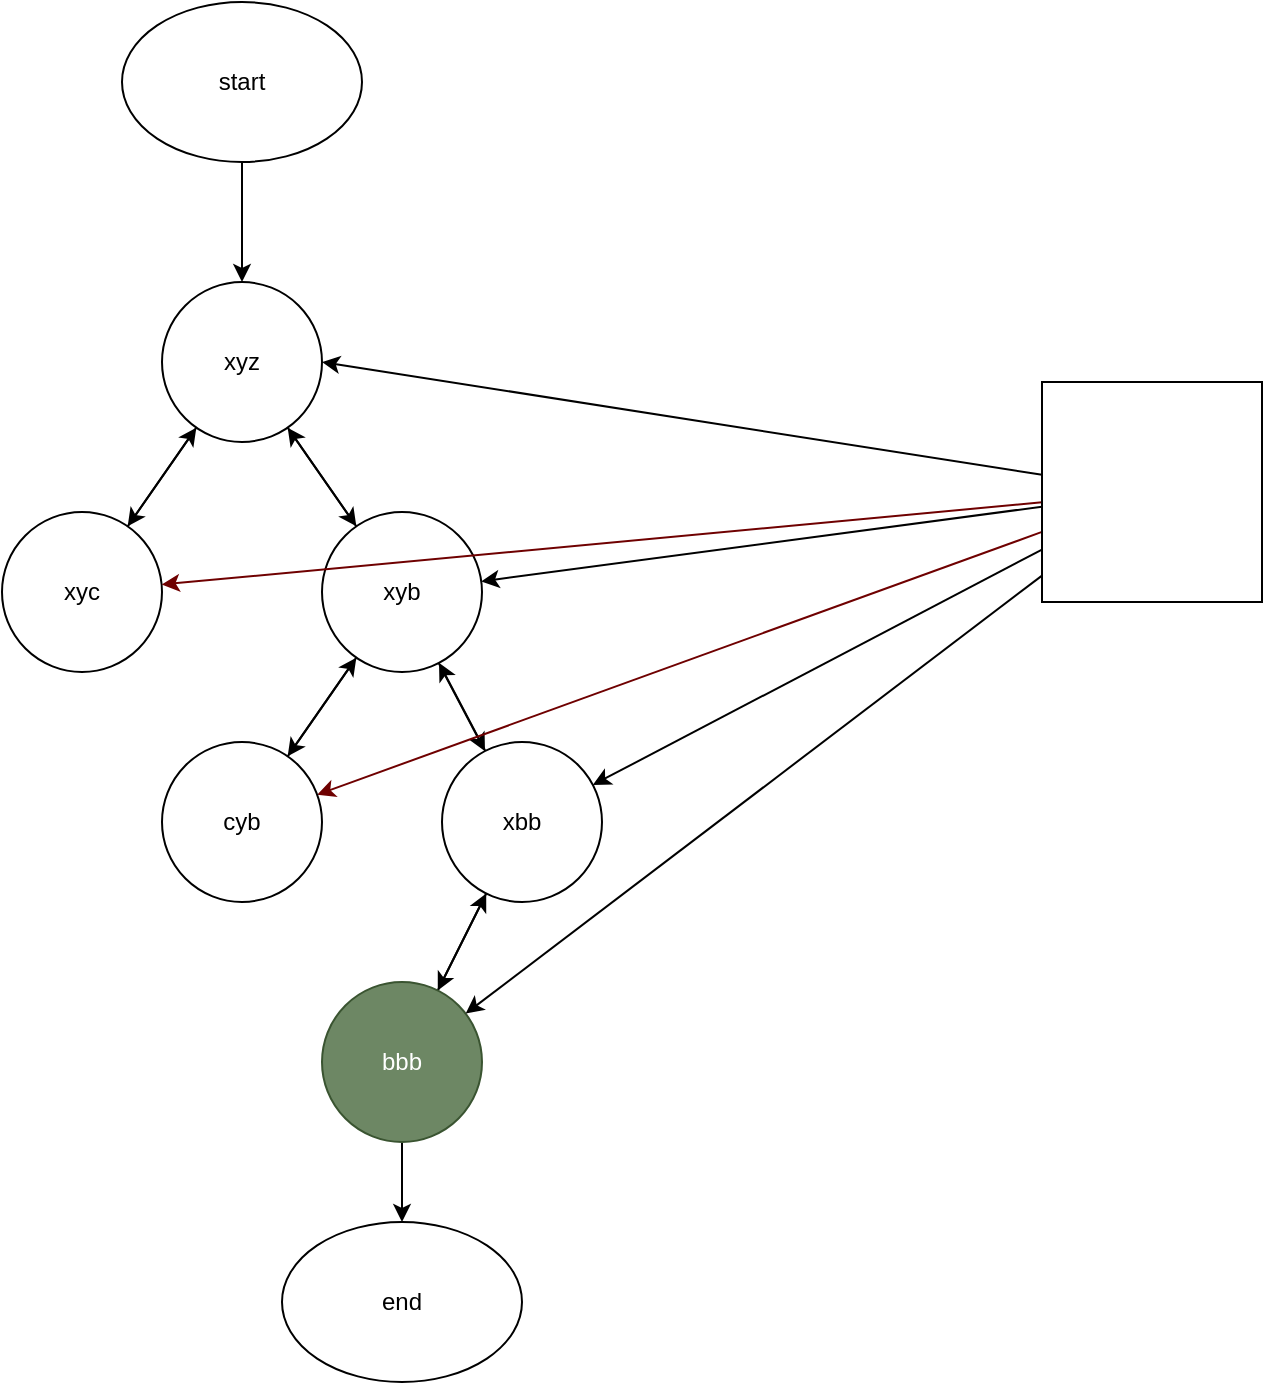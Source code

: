 <mxfile>
    <diagram id="XY1qRTJCCMWIY0rJ6Zri" name="Page-1">
        <mxGraphModel dx="908" dy="628" grid="1" gridSize="10" guides="1" tooltips="1" connect="1" arrows="1" fold="1" page="1" pageScale="1" pageWidth="850" pageHeight="1100" math="0" shadow="0">
            <root>
                <mxCell id="0"/>
                <mxCell id="1" parent="0"/>
                <mxCell id="5" style="edgeStyle=none;html=1;rounded=0;" parent="1" source="2" target="4" edge="1">
                    <mxGeometry relative="1" as="geometry"/>
                </mxCell>
                <mxCell id="8" style="edgeStyle=none;html=1;rounded=0;" parent="1" source="2" target="3" edge="1">
                    <mxGeometry relative="1" as="geometry"/>
                </mxCell>
                <mxCell id="2" value="xyz" style="ellipse;whiteSpace=wrap;html=1;aspect=fixed;gradientColor=none;rounded=0;" parent="1" vertex="1">
                    <mxGeometry x="220" y="210" width="80" height="80" as="geometry"/>
                </mxCell>
                <mxCell id="7" style="edgeStyle=none;html=1;rounded=0;" parent="1" source="3" target="2" edge="1">
                    <mxGeometry relative="1" as="geometry"/>
                </mxCell>
                <mxCell id="3" value="xyc" style="ellipse;whiteSpace=wrap;html=1;aspect=fixed;rounded=0;" parent="1" vertex="1">
                    <mxGeometry x="140" y="325" width="80" height="80" as="geometry"/>
                </mxCell>
                <mxCell id="6" style="edgeStyle=none;html=1;rounded=0;" parent="1" source="4" target="2" edge="1">
                    <mxGeometry relative="1" as="geometry"/>
                </mxCell>
                <mxCell id="10" style="edgeStyle=none;html=1;rounded=0;" parent="1" source="4" target="9" edge="1">
                    <mxGeometry relative="1" as="geometry"/>
                </mxCell>
                <mxCell id="27" style="edgeStyle=none;html=1;" edge="1" parent="1" source="4" target="26">
                    <mxGeometry relative="1" as="geometry"/>
                </mxCell>
                <mxCell id="4" value="xyb" style="ellipse;whiteSpace=wrap;html=1;aspect=fixed;rounded=0;" parent="1" vertex="1">
                    <mxGeometry x="300" y="325" width="80" height="80" as="geometry"/>
                </mxCell>
                <mxCell id="11" style="edgeStyle=none;html=1;rounded=0;" parent="1" source="9" target="4" edge="1">
                    <mxGeometry relative="1" as="geometry"/>
                </mxCell>
                <mxCell id="14" style="edgeStyle=none;html=1;rounded=0;" parent="1" source="9" target="12" edge="1">
                    <mxGeometry relative="1" as="geometry"/>
                </mxCell>
                <mxCell id="9" value="xbb" style="ellipse;whiteSpace=wrap;html=1;aspect=fixed;rounded=0;" parent="1" vertex="1">
                    <mxGeometry x="360" y="440" width="80" height="80" as="geometry"/>
                </mxCell>
                <mxCell id="13" style="edgeStyle=none;html=1;rounded=0;" parent="1" source="12" target="9" edge="1">
                    <mxGeometry relative="1" as="geometry"/>
                </mxCell>
                <mxCell id="18" style="edgeStyle=none;html=1;rounded=0;" parent="1" source="12" target="17" edge="1">
                    <mxGeometry relative="1" as="geometry"/>
                </mxCell>
                <mxCell id="12" value="bbb" style="ellipse;whiteSpace=wrap;html=1;aspect=fixed;rounded=0;fillColor=#6d8764;strokeColor=#3A5431;fontColor=#ffffff;" parent="1" vertex="1">
                    <mxGeometry x="300" y="560" width="80" height="80" as="geometry"/>
                </mxCell>
                <mxCell id="16" style="edgeStyle=none;html=1;rounded=0;" parent="1" source="15" target="2" edge="1">
                    <mxGeometry relative="1" as="geometry"/>
                </mxCell>
                <mxCell id="15" value="start" style="ellipse;whiteSpace=wrap;html=1;gradientColor=none;fillColor=none;rounded=0;" parent="1" vertex="1">
                    <mxGeometry x="200" y="70" width="120" height="80" as="geometry"/>
                </mxCell>
                <mxCell id="17" value="end" style="ellipse;whiteSpace=wrap;html=1;fillColor=none;rounded=0;" parent="1" vertex="1">
                    <mxGeometry x="280" y="680" width="120" height="80" as="geometry"/>
                </mxCell>
                <mxCell id="21" style="edgeStyle=none;html=1;entryX=1;entryY=0.5;entryDx=0;entryDy=0;" edge="1" parent="1" source="20" target="2">
                    <mxGeometry relative="1" as="geometry"/>
                </mxCell>
                <mxCell id="29" style="edgeStyle=none;html=1;fillColor=#a20025;strokeColor=#6F0000;" edge="1" parent="1" source="20" target="3">
                    <mxGeometry relative="1" as="geometry"/>
                </mxCell>
                <mxCell id="32" style="edgeStyle=none;html=1;" edge="1" parent="1" source="20" target="4">
                    <mxGeometry relative="1" as="geometry"/>
                </mxCell>
                <mxCell id="33" style="edgeStyle=none;html=1;fillColor=#a20025;strokeColor=#6F0000;" edge="1" parent="1" source="20" target="26">
                    <mxGeometry relative="1" as="geometry"/>
                </mxCell>
                <mxCell id="34" style="edgeStyle=none;html=1;" edge="1" parent="1" source="20" target="9">
                    <mxGeometry relative="1" as="geometry"/>
                </mxCell>
                <mxCell id="35" style="edgeStyle=none;html=1;" edge="1" parent="1" source="20" target="12">
                    <mxGeometry relative="1" as="geometry"/>
                </mxCell>
                <mxCell id="20" value="" style="whiteSpace=wrap;html=1;aspect=fixed;rounded=0;" parent="1" vertex="1">
                    <mxGeometry x="660" y="260" width="110" height="110" as="geometry"/>
                </mxCell>
                <mxCell id="28" style="edgeStyle=none;html=1;" edge="1" parent="1" source="26" target="4">
                    <mxGeometry relative="1" as="geometry"/>
                </mxCell>
                <mxCell id="26" value="cyb" style="ellipse;whiteSpace=wrap;html=1;aspect=fixed;strokeColor=default;strokeWidth=1;fillColor=default;" vertex="1" parent="1">
                    <mxGeometry x="220" y="440" width="80" height="80" as="geometry"/>
                </mxCell>
            </root>
        </mxGraphModel>
    </diagram>
</mxfile>
